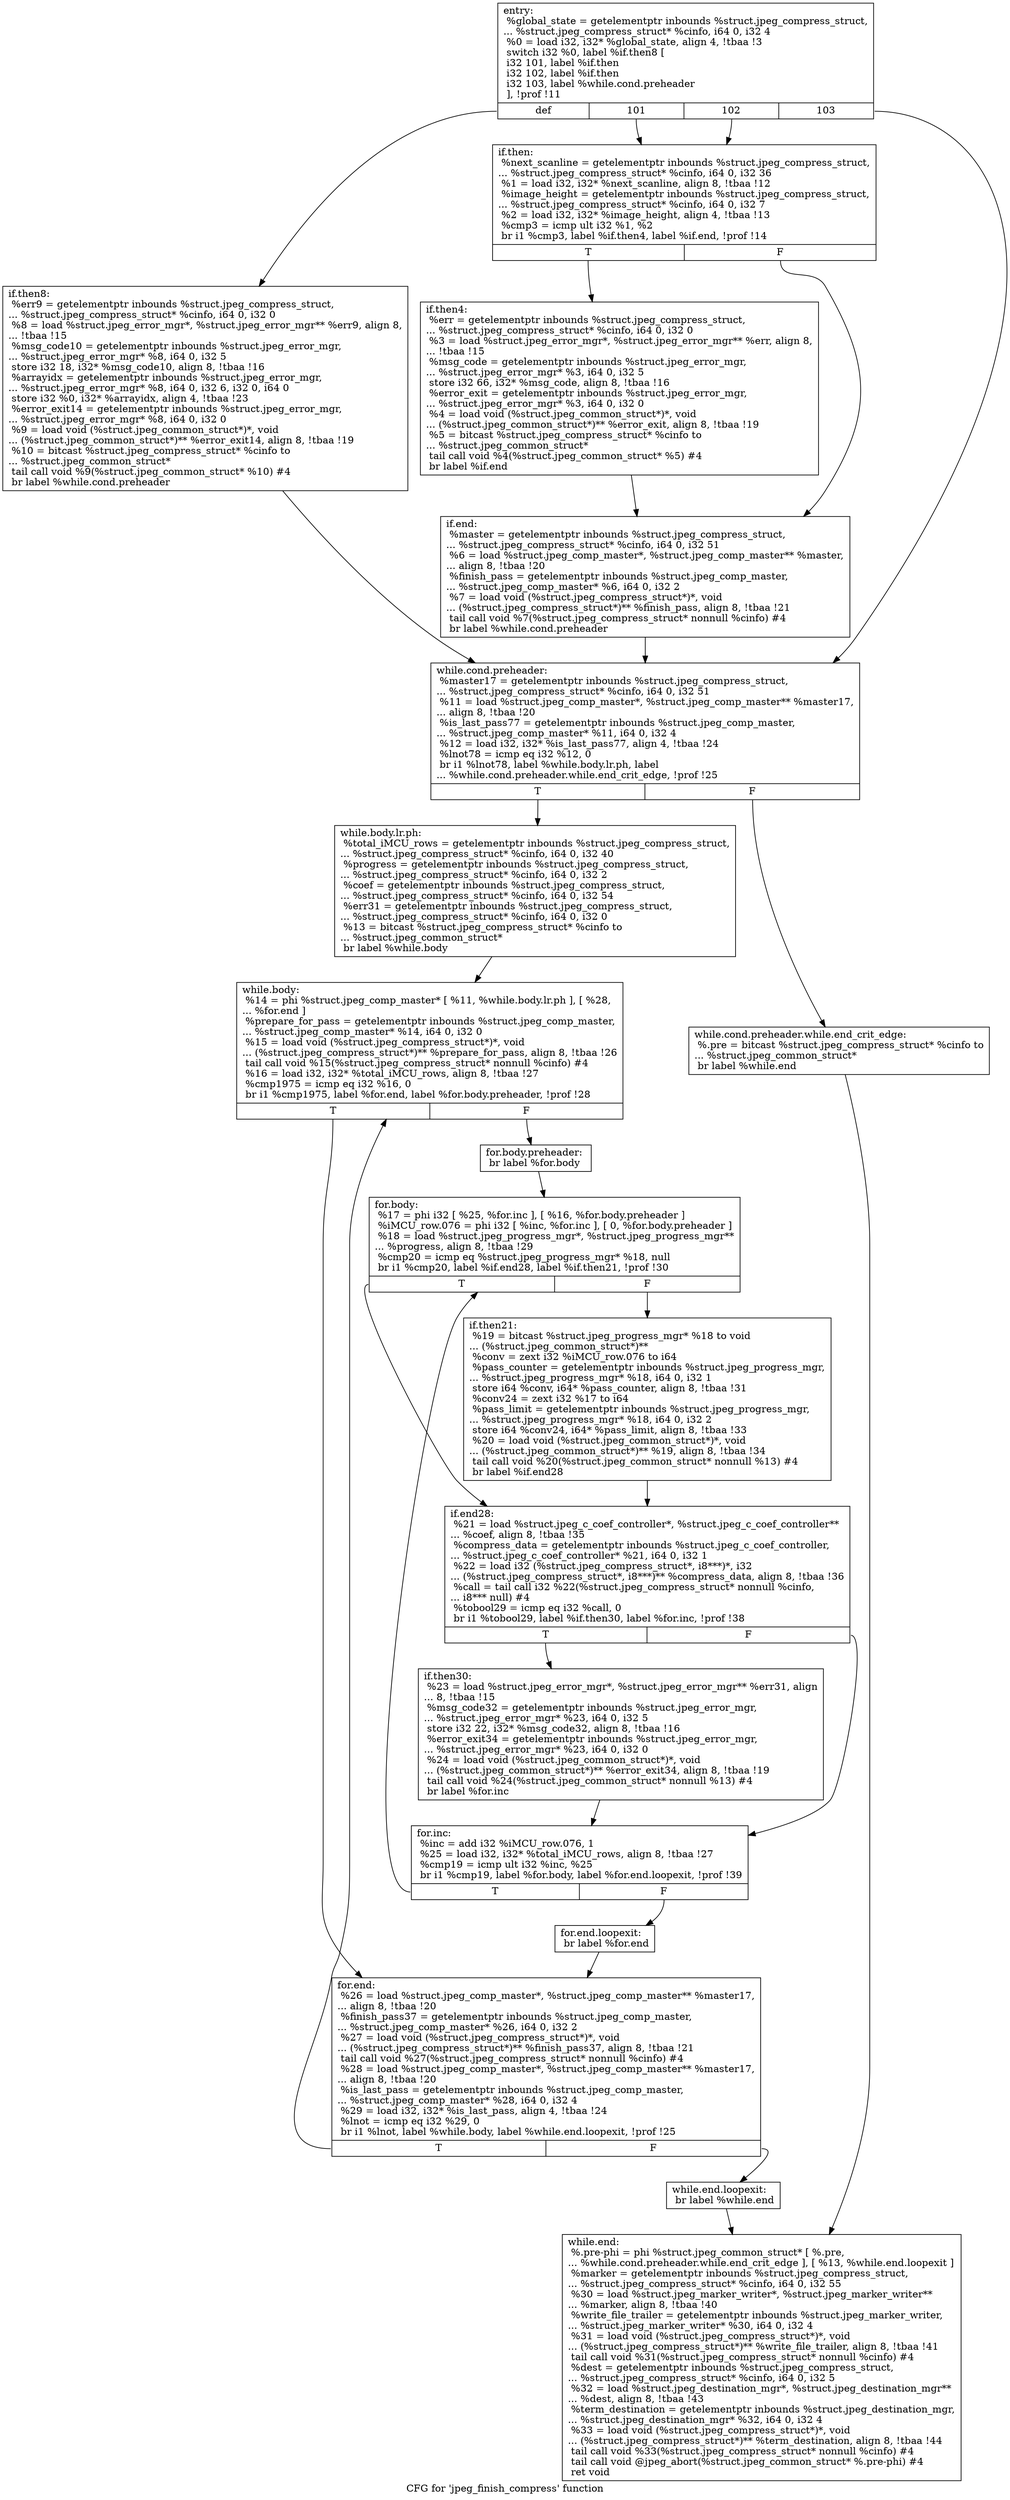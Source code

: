 digraph "CFG for 'jpeg_finish_compress' function" {
	label="CFG for 'jpeg_finish_compress' function";

	Node0x6729070 [shape=record,label="{entry:\l  %global_state = getelementptr inbounds %struct.jpeg_compress_struct,\l... %struct.jpeg_compress_struct* %cinfo, i64 0, i32 4\l  %0 = load i32, i32* %global_state, align 4, !tbaa !3\l  switch i32 %0, label %if.then8 [\l    i32 101, label %if.then\l    i32 102, label %if.then\l    i32 103, label %while.cond.preheader\l  ], !prof !11\l|{<s0>def|<s1>101|<s2>102|<s3>103}}"];
	Node0x6729070:s0 -> Node0x6735d70;
	Node0x6729070:s1 -> Node0x6729220;
	Node0x6729070:s2 -> Node0x6729220;
	Node0x6729070:s3 -> Node0x6739d20;
	Node0x6729220 [shape=record,label="{if.then:                                          \l  %next_scanline = getelementptr inbounds %struct.jpeg_compress_struct,\l... %struct.jpeg_compress_struct* %cinfo, i64 0, i32 36\l  %1 = load i32, i32* %next_scanline, align 8, !tbaa !12\l  %image_height = getelementptr inbounds %struct.jpeg_compress_struct,\l... %struct.jpeg_compress_struct* %cinfo, i64 0, i32 7\l  %2 = load i32, i32* %image_height, align 4, !tbaa !13\l  %cmp3 = icmp ult i32 %1, %2\l  br i1 %cmp3, label %if.then4, label %if.end, !prof !14\l|{<s0>T|<s1>F}}"];
	Node0x6729220:s0 -> Node0x673a5d0;
	Node0x6729220:s1 -> Node0x673a6b0;
	Node0x673a5d0 [shape=record,label="{if.then4:                                         \l  %err = getelementptr inbounds %struct.jpeg_compress_struct,\l... %struct.jpeg_compress_struct* %cinfo, i64 0, i32 0\l  %3 = load %struct.jpeg_error_mgr*, %struct.jpeg_error_mgr** %err, align 8,\l... !tbaa !15\l  %msg_code = getelementptr inbounds %struct.jpeg_error_mgr,\l... %struct.jpeg_error_mgr* %3, i64 0, i32 5\l  store i32 66, i32* %msg_code, align 8, !tbaa !16\l  %error_exit = getelementptr inbounds %struct.jpeg_error_mgr,\l... %struct.jpeg_error_mgr* %3, i64 0, i32 0\l  %4 = load void (%struct.jpeg_common_struct*)*, void\l... (%struct.jpeg_common_struct*)** %error_exit, align 8, !tbaa !19\l  %5 = bitcast %struct.jpeg_compress_struct* %cinfo to\l... %struct.jpeg_common_struct*\l  tail call void %4(%struct.jpeg_common_struct* %5) #4\l  br label %if.end\l}"];
	Node0x673a5d0 -> Node0x673a6b0;
	Node0x673a6b0 [shape=record,label="{if.end:                                           \l  %master = getelementptr inbounds %struct.jpeg_compress_struct,\l... %struct.jpeg_compress_struct* %cinfo, i64 0, i32 51\l  %6 = load %struct.jpeg_comp_master*, %struct.jpeg_comp_master** %master,\l... align 8, !tbaa !20\l  %finish_pass = getelementptr inbounds %struct.jpeg_comp_master,\l... %struct.jpeg_comp_master* %6, i64 0, i32 2\l  %7 = load void (%struct.jpeg_compress_struct*)*, void\l... (%struct.jpeg_compress_struct*)** %finish_pass, align 8, !tbaa !21\l  tail call void %7(%struct.jpeg_compress_struct* nonnull %cinfo) #4\l  br label %while.cond.preheader\l}"];
	Node0x673a6b0 -> Node0x6739d20;
	Node0x6735d70 [shape=record,label="{if.then8:                                         \l  %err9 = getelementptr inbounds %struct.jpeg_compress_struct,\l... %struct.jpeg_compress_struct* %cinfo, i64 0, i32 0\l  %8 = load %struct.jpeg_error_mgr*, %struct.jpeg_error_mgr** %err9, align 8,\l... !tbaa !15\l  %msg_code10 = getelementptr inbounds %struct.jpeg_error_mgr,\l... %struct.jpeg_error_mgr* %8, i64 0, i32 5\l  store i32 18, i32* %msg_code10, align 8, !tbaa !16\l  %arrayidx = getelementptr inbounds %struct.jpeg_error_mgr,\l... %struct.jpeg_error_mgr* %8, i64 0, i32 6, i32 0, i64 0\l  store i32 %0, i32* %arrayidx, align 4, !tbaa !23\l  %error_exit14 = getelementptr inbounds %struct.jpeg_error_mgr,\l... %struct.jpeg_error_mgr* %8, i64 0, i32 0\l  %9 = load void (%struct.jpeg_common_struct*)*, void\l... (%struct.jpeg_common_struct*)** %error_exit14, align 8, !tbaa !19\l  %10 = bitcast %struct.jpeg_compress_struct* %cinfo to\l... %struct.jpeg_common_struct*\l  tail call void %9(%struct.jpeg_common_struct* %10) #4\l  br label %while.cond.preheader\l}"];
	Node0x6735d70 -> Node0x6739d20;
	Node0x6739d20 [shape=record,label="{while.cond.preheader:                             \l  %master17 = getelementptr inbounds %struct.jpeg_compress_struct,\l... %struct.jpeg_compress_struct* %cinfo, i64 0, i32 51\l  %11 = load %struct.jpeg_comp_master*, %struct.jpeg_comp_master** %master17,\l... align 8, !tbaa !20\l  %is_last_pass77 = getelementptr inbounds %struct.jpeg_comp_master,\l... %struct.jpeg_comp_master* %11, i64 0, i32 4\l  %12 = load i32, i32* %is_last_pass77, align 4, !tbaa !24\l  %lnot78 = icmp eq i32 %12, 0\l  br i1 %lnot78, label %while.body.lr.ph, label\l... %while.cond.preheader.while.end_crit_edge, !prof !25\l|{<s0>T|<s1>F}}"];
	Node0x6739d20:s0 -> Node0x673c6e0;
	Node0x6739d20:s1 -> Node0x673c880;
	Node0x673c880 [shape=record,label="{while.cond.preheader.while.end_crit_edge:         \l  %.pre = bitcast %struct.jpeg_compress_struct* %cinfo to\l... %struct.jpeg_common_struct*\l  br label %while.end\l}"];
	Node0x673c880 -> Node0x673cd30;
	Node0x673c6e0 [shape=record,label="{while.body.lr.ph:                                 \l  %total_iMCU_rows = getelementptr inbounds %struct.jpeg_compress_struct,\l... %struct.jpeg_compress_struct* %cinfo, i64 0, i32 40\l  %progress = getelementptr inbounds %struct.jpeg_compress_struct,\l... %struct.jpeg_compress_struct* %cinfo, i64 0, i32 2\l  %coef = getelementptr inbounds %struct.jpeg_compress_struct,\l... %struct.jpeg_compress_struct* %cinfo, i64 0, i32 54\l  %err31 = getelementptr inbounds %struct.jpeg_compress_struct,\l... %struct.jpeg_compress_struct* %cinfo, i64 0, i32 0\l  %13 = bitcast %struct.jpeg_compress_struct* %cinfo to\l... %struct.jpeg_common_struct*\l  br label %while.body\l}"];
	Node0x673c6e0 -> Node0x673d110;
	Node0x673d110 [shape=record,label="{while.body:                                       \l  %14 = phi %struct.jpeg_comp_master* [ %11, %while.body.lr.ph ], [ %28,\l... %for.end ]\l  %prepare_for_pass = getelementptr inbounds %struct.jpeg_comp_master,\l... %struct.jpeg_comp_master* %14, i64 0, i32 0\l  %15 = load void (%struct.jpeg_compress_struct*)*, void\l... (%struct.jpeg_compress_struct*)** %prepare_for_pass, align 8, !tbaa !26\l  tail call void %15(%struct.jpeg_compress_struct* nonnull %cinfo) #4\l  %16 = load i32, i32* %total_iMCU_rows, align 8, !tbaa !27\l  %cmp1975 = icmp eq i32 %16, 0\l  br i1 %cmp1975, label %for.end, label %for.body.preheader, !prof !28\l|{<s0>T|<s1>F}}"];
	Node0x673d110:s0 -> Node0x673d2d0;
	Node0x673d110:s1 -> Node0x673da40;
	Node0x673da40 [shape=record,label="{for.body.preheader:                               \l  br label %for.body\l}"];
	Node0x673da40 -> Node0x673dd00;
	Node0x673dd00 [shape=record,label="{for.body:                                         \l  %17 = phi i32 [ %25, %for.inc ], [ %16, %for.body.preheader ]\l  %iMCU_row.076 = phi i32 [ %inc, %for.inc ], [ 0, %for.body.preheader ]\l  %18 = load %struct.jpeg_progress_mgr*, %struct.jpeg_progress_mgr**\l... %progress, align 8, !tbaa !29\l  %cmp20 = icmp eq %struct.jpeg_progress_mgr* %18, null\l  br i1 %cmp20, label %if.end28, label %if.then21, !prof !30\l|{<s0>T|<s1>F}}"];
	Node0x673dd00:s0 -> Node0x673e7b0;
	Node0x673dd00:s1 -> Node0x673e890;
	Node0x673e890 [shape=record,label="{if.then21:                                        \l  %19 = bitcast %struct.jpeg_progress_mgr* %18 to void\l... (%struct.jpeg_common_struct*)**\l  %conv = zext i32 %iMCU_row.076 to i64\l  %pass_counter = getelementptr inbounds %struct.jpeg_progress_mgr,\l... %struct.jpeg_progress_mgr* %18, i64 0, i32 1\l  store i64 %conv, i64* %pass_counter, align 8, !tbaa !31\l  %conv24 = zext i32 %17 to i64\l  %pass_limit = getelementptr inbounds %struct.jpeg_progress_mgr,\l... %struct.jpeg_progress_mgr* %18, i64 0, i32 2\l  store i64 %conv24, i64* %pass_limit, align 8, !tbaa !33\l  %20 = load void (%struct.jpeg_common_struct*)*, void\l... (%struct.jpeg_common_struct*)** %19, align 8, !tbaa !34\l  tail call void %20(%struct.jpeg_common_struct* nonnull %13) #4\l  br label %if.end28\l}"];
	Node0x673e890 -> Node0x673e7b0;
	Node0x673e7b0 [shape=record,label="{if.end28:                                         \l  %21 = load %struct.jpeg_c_coef_controller*, %struct.jpeg_c_coef_controller**\l... %coef, align 8, !tbaa !35\l  %compress_data = getelementptr inbounds %struct.jpeg_c_coef_controller,\l... %struct.jpeg_c_coef_controller* %21, i64 0, i32 1\l  %22 = load i32 (%struct.jpeg_compress_struct*, i8***)*, i32\l... (%struct.jpeg_compress_struct*, i8***)** %compress_data, align 8, !tbaa !36\l  %call = tail call i32 %22(%struct.jpeg_compress_struct* nonnull %cinfo,\l... i8*** null) #4\l  %tobool29 = icmp eq i32 %call, 0\l  br i1 %tobool29, label %if.then30, label %for.inc, !prof !38\l|{<s0>T|<s1>F}}"];
	Node0x673e7b0:s0 -> Node0x673c920;
	Node0x673e7b0:s1 -> Node0x673de30;
	Node0x673c920 [shape=record,label="{if.then30:                                        \l  %23 = load %struct.jpeg_error_mgr*, %struct.jpeg_error_mgr** %err31, align\l... 8, !tbaa !15\l  %msg_code32 = getelementptr inbounds %struct.jpeg_error_mgr,\l... %struct.jpeg_error_mgr* %23, i64 0, i32 5\l  store i32 22, i32* %msg_code32, align 8, !tbaa !16\l  %error_exit34 = getelementptr inbounds %struct.jpeg_error_mgr,\l... %struct.jpeg_error_mgr* %23, i64 0, i32 0\l  %24 = load void (%struct.jpeg_common_struct*)*, void\l... (%struct.jpeg_common_struct*)** %error_exit34, align 8, !tbaa !19\l  tail call void %24(%struct.jpeg_common_struct* nonnull %13) #4\l  br label %for.inc\l}"];
	Node0x673c920 -> Node0x673de30;
	Node0x673de30 [shape=record,label="{for.inc:                                          \l  %inc = add i32 %iMCU_row.076, 1\l  %25 = load i32, i32* %total_iMCU_rows, align 8, !tbaa !27\l  %cmp19 = icmp ult i32 %inc, %25\l  br i1 %cmp19, label %for.body, label %for.end.loopexit, !prof !39\l|{<s0>T|<s1>F}}"];
	Node0x673de30:s0 -> Node0x673dd00;
	Node0x673de30:s1 -> Node0x673dac0;
	Node0x673dac0 [shape=record,label="{for.end.loopexit:                                 \l  br label %for.end\l}"];
	Node0x673dac0 -> Node0x673d2d0;
	Node0x673d2d0 [shape=record,label="{for.end:                                          \l  %26 = load %struct.jpeg_comp_master*, %struct.jpeg_comp_master** %master17,\l... align 8, !tbaa !20\l  %finish_pass37 = getelementptr inbounds %struct.jpeg_comp_master,\l... %struct.jpeg_comp_master* %26, i64 0, i32 2\l  %27 = load void (%struct.jpeg_compress_struct*)*, void\l... (%struct.jpeg_compress_struct*)** %finish_pass37, align 8, !tbaa !21\l  tail call void %27(%struct.jpeg_compress_struct* nonnull %cinfo) #4\l  %28 = load %struct.jpeg_comp_master*, %struct.jpeg_comp_master** %master17,\l... align 8, !tbaa !20\l  %is_last_pass = getelementptr inbounds %struct.jpeg_comp_master,\l... %struct.jpeg_comp_master* %28, i64 0, i32 4\l  %29 = load i32, i32* %is_last_pass, align 4, !tbaa !24\l  %lnot = icmp eq i32 %29, 0\l  br i1 %lnot, label %while.body, label %while.end.loopexit, !prof !25\l|{<s0>T|<s1>F}}"];
	Node0x673d2d0:s0 -> Node0x673d110;
	Node0x673d2d0:s1 -> Node0x67420a0;
	Node0x67420a0 [shape=record,label="{while.end.loopexit:                               \l  br label %while.end\l}"];
	Node0x67420a0 -> Node0x673cd30;
	Node0x673cd30 [shape=record,label="{while.end:                                        \l  %.pre-phi = phi %struct.jpeg_common_struct* [ %.pre,\l... %while.cond.preheader.while.end_crit_edge ], [ %13, %while.end.loopexit ]\l  %marker = getelementptr inbounds %struct.jpeg_compress_struct,\l... %struct.jpeg_compress_struct* %cinfo, i64 0, i32 55\l  %30 = load %struct.jpeg_marker_writer*, %struct.jpeg_marker_writer**\l... %marker, align 8, !tbaa !40\l  %write_file_trailer = getelementptr inbounds %struct.jpeg_marker_writer,\l... %struct.jpeg_marker_writer* %30, i64 0, i32 4\l  %31 = load void (%struct.jpeg_compress_struct*)*, void\l... (%struct.jpeg_compress_struct*)** %write_file_trailer, align 8, !tbaa !41\l  tail call void %31(%struct.jpeg_compress_struct* nonnull %cinfo) #4\l  %dest = getelementptr inbounds %struct.jpeg_compress_struct,\l... %struct.jpeg_compress_struct* %cinfo, i64 0, i32 5\l  %32 = load %struct.jpeg_destination_mgr*, %struct.jpeg_destination_mgr**\l... %dest, align 8, !tbaa !43\l  %term_destination = getelementptr inbounds %struct.jpeg_destination_mgr,\l... %struct.jpeg_destination_mgr* %32, i64 0, i32 4\l  %33 = load void (%struct.jpeg_compress_struct*)*, void\l... (%struct.jpeg_compress_struct*)** %term_destination, align 8, !tbaa !44\l  tail call void %33(%struct.jpeg_compress_struct* nonnull %cinfo) #4\l  tail call void @jpeg_abort(%struct.jpeg_common_struct* %.pre-phi) #4\l  ret void\l}"];
}
